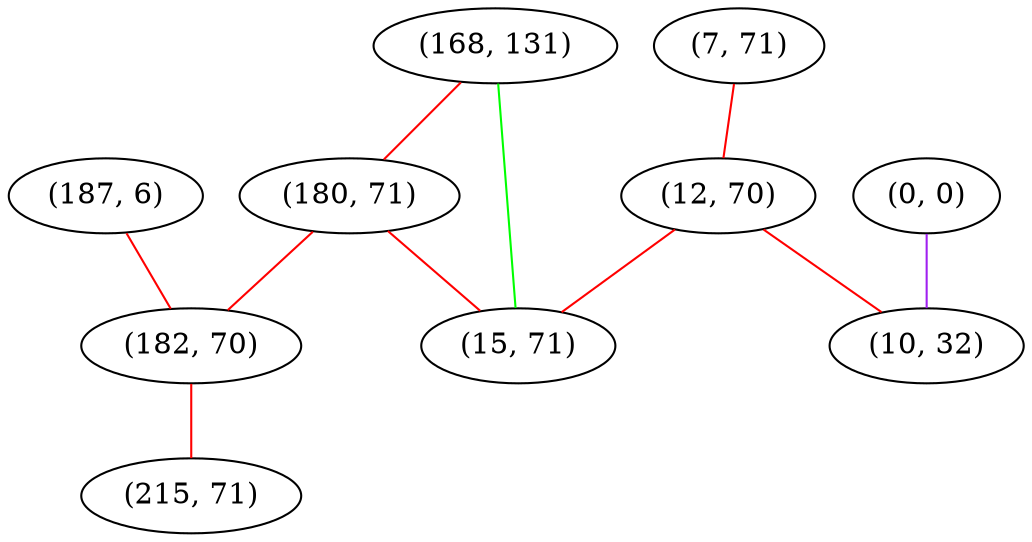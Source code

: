 graph "" {
"(168, 131)";
"(0, 0)";
"(7, 71)";
"(187, 6)";
"(12, 70)";
"(180, 71)";
"(15, 71)";
"(182, 70)";
"(10, 32)";
"(215, 71)";
"(168, 131)" -- "(180, 71)"  [color=red, key=0, weight=1];
"(168, 131)" -- "(15, 71)"  [color=green, key=0, weight=2];
"(0, 0)" -- "(10, 32)"  [color=purple, key=0, weight=4];
"(7, 71)" -- "(12, 70)"  [color=red, key=0, weight=1];
"(187, 6)" -- "(182, 70)"  [color=red, key=0, weight=1];
"(12, 70)" -- "(10, 32)"  [color=red, key=0, weight=1];
"(12, 70)" -- "(15, 71)"  [color=red, key=0, weight=1];
"(180, 71)" -- "(15, 71)"  [color=red, key=0, weight=1];
"(180, 71)" -- "(182, 70)"  [color=red, key=0, weight=1];
"(182, 70)" -- "(215, 71)"  [color=red, key=0, weight=1];
}
